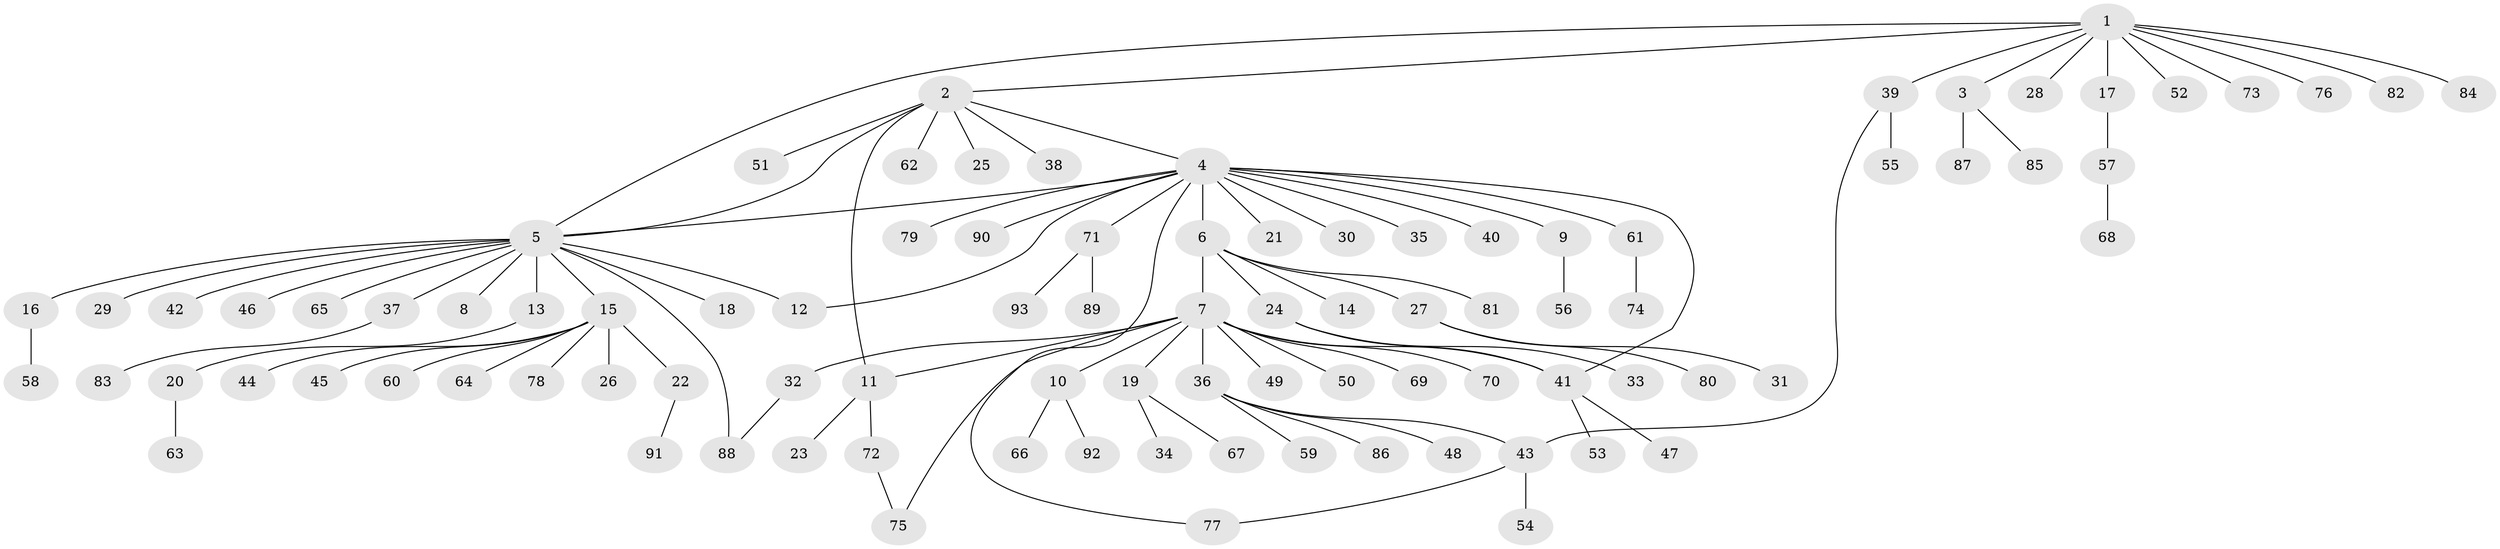 // Generated by graph-tools (version 1.1) at 2025/49/03/09/25 03:49:50]
// undirected, 93 vertices, 102 edges
graph export_dot {
graph [start="1"]
  node [color=gray90,style=filled];
  1;
  2;
  3;
  4;
  5;
  6;
  7;
  8;
  9;
  10;
  11;
  12;
  13;
  14;
  15;
  16;
  17;
  18;
  19;
  20;
  21;
  22;
  23;
  24;
  25;
  26;
  27;
  28;
  29;
  30;
  31;
  32;
  33;
  34;
  35;
  36;
  37;
  38;
  39;
  40;
  41;
  42;
  43;
  44;
  45;
  46;
  47;
  48;
  49;
  50;
  51;
  52;
  53;
  54;
  55;
  56;
  57;
  58;
  59;
  60;
  61;
  62;
  63;
  64;
  65;
  66;
  67;
  68;
  69;
  70;
  71;
  72;
  73;
  74;
  75;
  76;
  77;
  78;
  79;
  80;
  81;
  82;
  83;
  84;
  85;
  86;
  87;
  88;
  89;
  90;
  91;
  92;
  93;
  1 -- 2;
  1 -- 3;
  1 -- 5;
  1 -- 17;
  1 -- 28;
  1 -- 39;
  1 -- 52;
  1 -- 73;
  1 -- 76;
  1 -- 82;
  1 -- 84;
  2 -- 4;
  2 -- 5;
  2 -- 11;
  2 -- 25;
  2 -- 38;
  2 -- 51;
  2 -- 62;
  3 -- 85;
  3 -- 87;
  4 -- 5;
  4 -- 6;
  4 -- 9;
  4 -- 12;
  4 -- 21;
  4 -- 30;
  4 -- 35;
  4 -- 40;
  4 -- 41;
  4 -- 61;
  4 -- 71;
  4 -- 77;
  4 -- 79;
  4 -- 90;
  5 -- 8;
  5 -- 12;
  5 -- 13;
  5 -- 15;
  5 -- 16;
  5 -- 18;
  5 -- 29;
  5 -- 37;
  5 -- 42;
  5 -- 46;
  5 -- 65;
  5 -- 88;
  6 -- 7;
  6 -- 14;
  6 -- 24;
  6 -- 27;
  6 -- 81;
  7 -- 10;
  7 -- 11;
  7 -- 19;
  7 -- 32;
  7 -- 36;
  7 -- 41;
  7 -- 49;
  7 -- 50;
  7 -- 69;
  7 -- 70;
  7 -- 75;
  9 -- 56;
  10 -- 66;
  10 -- 92;
  11 -- 23;
  11 -- 72;
  13 -- 20;
  15 -- 22;
  15 -- 26;
  15 -- 44;
  15 -- 45;
  15 -- 60;
  15 -- 64;
  15 -- 78;
  16 -- 58;
  17 -- 57;
  19 -- 34;
  19 -- 67;
  20 -- 63;
  22 -- 91;
  24 -- 33;
  24 -- 41;
  27 -- 31;
  27 -- 80;
  32 -- 88;
  36 -- 43;
  36 -- 48;
  36 -- 59;
  36 -- 86;
  37 -- 83;
  39 -- 43;
  39 -- 55;
  41 -- 47;
  41 -- 53;
  43 -- 54;
  43 -- 77;
  57 -- 68;
  61 -- 74;
  71 -- 89;
  71 -- 93;
  72 -- 75;
}
